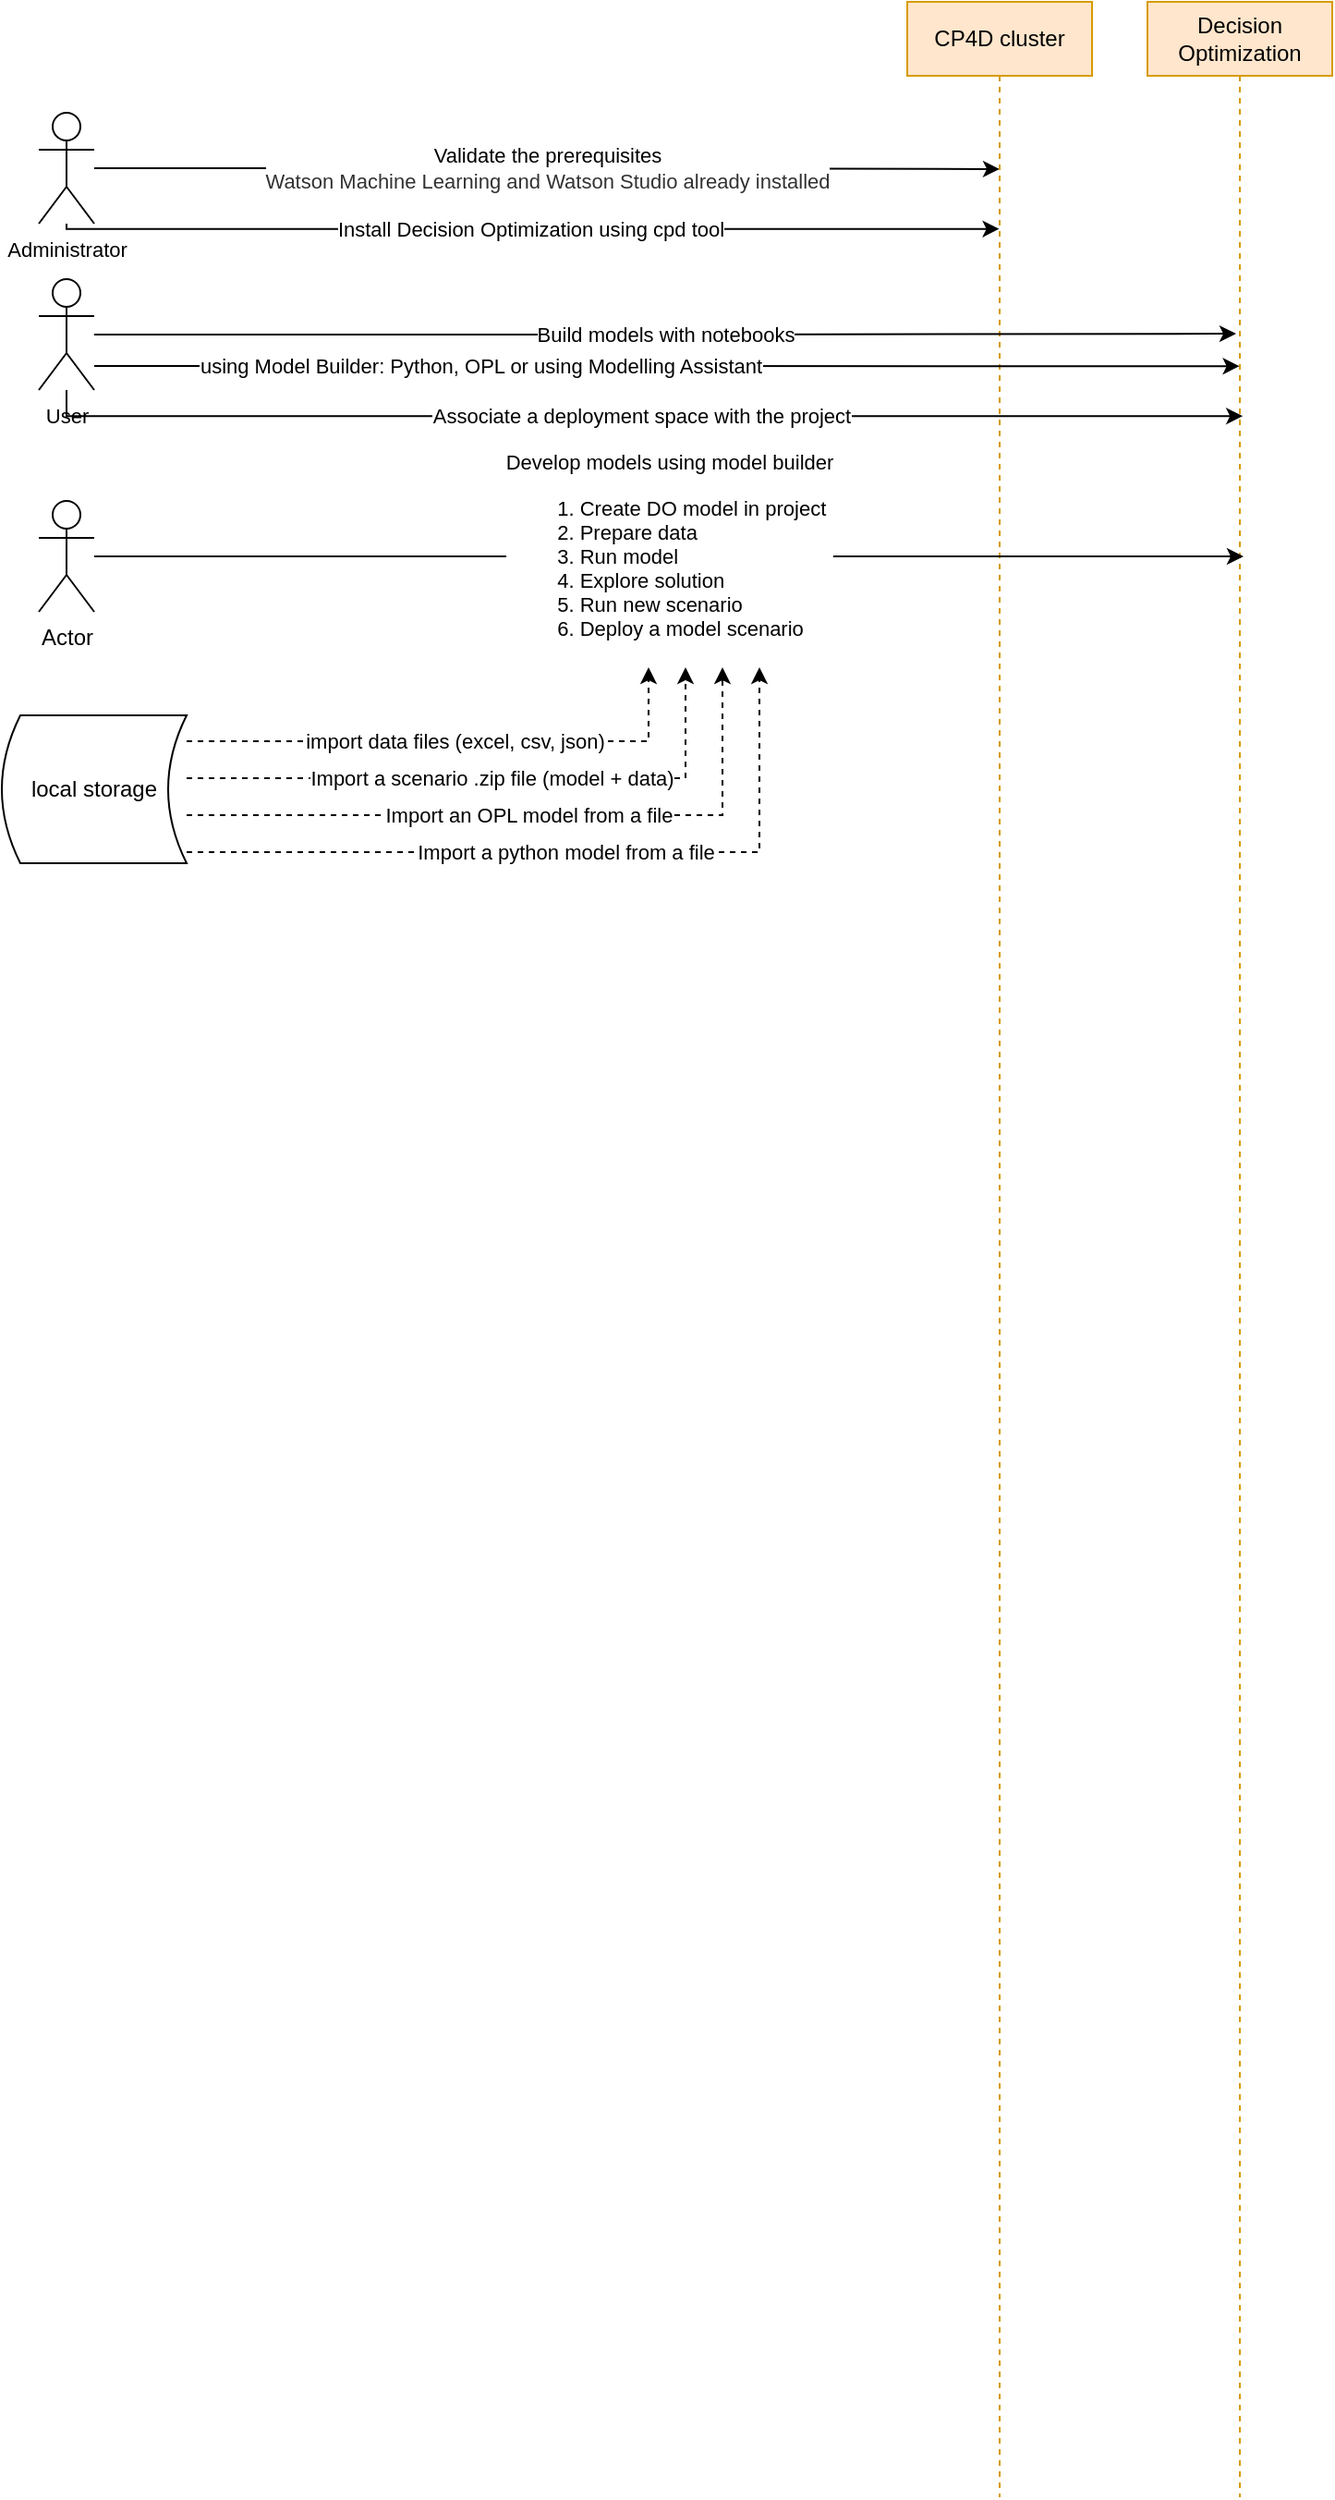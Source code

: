 <mxfile version="13.4.3" type="github">
  <diagram id="A9qVFweSYa7ZatIyQetM" name="Page-1">
    <mxGraphModel dx="-866" dy="432" grid="1" gridSize="10" guides="1" tooltips="1" connect="1" arrows="1" fold="1" page="1" pageScale="1" pageWidth="850" pageHeight="1100" math="0" shadow="0">
      <root>
        <mxCell id="0" />
        <mxCell id="1" parent="0" />
        <mxCell id="YG3Tn6ta5WFFAVIdYNT1-1" value="Decision Optimization" style="shape=umlLifeline;perimeter=lifelinePerimeter;whiteSpace=wrap;html=1;container=1;collapsible=0;recursiveResize=0;outlineConnect=0;fillColor=#ffe6cc;strokeColor=#d79b00;" vertex="1" parent="1">
          <mxGeometry x="2350" y="40" width="100" height="1350" as="geometry" />
        </mxCell>
        <mxCell id="YG3Tn6ta5WFFAVIdYNT1-4" value="&lt;font style=&quot;font-size: 11px&quot;&gt;Validate the prerequisites&lt;br&gt;&lt;font style=&quot;font-size: 11px&quot;&gt;&lt;span style=&quot;margin: 0px ; padding: 0px ; border: 0px ; vertical-align: baseline ; color: rgb(50 , 50 , 50)&quot;&gt;&lt;span class=&quot;keyword&quot; style=&quot;margin: 0px ; padding: 0px ; border: 0px ; vertical-align: baseline&quot;&gt;Watson Machine Learning&lt;/span&gt;&lt;/span&gt;&lt;span style=&quot;color: rgb(50 , 50 , 50)&quot;&gt;&amp;nbsp;and&amp;nbsp;&lt;/span&gt;&lt;span style=&quot;margin: 0px ; padding: 0px ; border: 0px ; vertical-align: baseline ; color: rgb(50 , 50 , 50)&quot;&gt;Watson Studio&lt;/span&gt;&lt;span style=&quot;color: rgb(50 , 50 , 50)&quot;&gt;&amp;nbsp;already installed&lt;/span&gt;&lt;/font&gt;&lt;/font&gt;" style="edgeStyle=orthogonalEdgeStyle;rounded=0;orthogonalLoop=1;jettySize=auto;html=1;entryX=0.5;entryY=0.067;entryDx=0;entryDy=0;entryPerimeter=0;" edge="1" parent="1" source="YG3Tn6ta5WFFAVIdYNT1-2" target="YG3Tn6ta5WFFAVIdYNT1-3">
          <mxGeometry relative="1" as="geometry" />
        </mxCell>
        <mxCell id="YG3Tn6ta5WFFAVIdYNT1-6" value="Install Decision Optimization using cpd tool" style="edgeStyle=orthogonalEdgeStyle;rounded=0;orthogonalLoop=1;jettySize=auto;html=1;entryX=0.498;entryY=0.091;entryDx=0;entryDy=0;entryPerimeter=0;" edge="1" parent="1" source="YG3Tn6ta5WFFAVIdYNT1-2" target="YG3Tn6ta5WFFAVIdYNT1-3">
          <mxGeometry relative="1" as="geometry">
            <Array as="points">
              <mxPoint x="1765" y="163" />
            </Array>
          </mxGeometry>
        </mxCell>
        <mxCell id="YG3Tn6ta5WFFAVIdYNT1-2" value="&lt;font style=&quot;font-size: 11px&quot;&gt;Administrator&lt;/font&gt;" style="shape=umlActor;verticalLabelPosition=bottom;verticalAlign=top;html=1;outlineConnect=0;" vertex="1" parent="1">
          <mxGeometry x="1750" y="100" width="30" height="60" as="geometry" />
        </mxCell>
        <mxCell id="YG3Tn6ta5WFFAVIdYNT1-3" value="CP4D cluster" style="shape=umlLifeline;perimeter=lifelinePerimeter;whiteSpace=wrap;html=1;container=1;collapsible=0;recursiveResize=0;outlineConnect=0;fillColor=#ffe6cc;strokeColor=#d79b00;" vertex="1" parent="1">
          <mxGeometry x="2220" y="40" width="100" height="1350" as="geometry" />
        </mxCell>
        <mxCell id="YG3Tn6ta5WFFAVIdYNT1-7" value="Build models with notebooks" style="edgeStyle=orthogonalEdgeStyle;rounded=0;orthogonalLoop=1;jettySize=auto;html=1;entryX=0.48;entryY=0.133;entryDx=0;entryDy=0;entryPerimeter=0;" edge="1" parent="1" source="YG3Tn6ta5WFFAVIdYNT1-5" target="YG3Tn6ta5WFFAVIdYNT1-1">
          <mxGeometry relative="1" as="geometry" />
        </mxCell>
        <mxCell id="YG3Tn6ta5WFFAVIdYNT1-8" style="edgeStyle=orthogonalEdgeStyle;rounded=0;orthogonalLoop=1;jettySize=auto;html=1;entryX=0.498;entryY=0.146;entryDx=0;entryDy=0;entryPerimeter=0;" edge="1" parent="1" source="YG3Tn6ta5WFFAVIdYNT1-5" target="YG3Tn6ta5WFFAVIdYNT1-1">
          <mxGeometry relative="1" as="geometry">
            <Array as="points">
              <mxPoint x="1920" y="237" />
              <mxPoint x="1920" y="237" />
            </Array>
          </mxGeometry>
        </mxCell>
        <mxCell id="YG3Tn6ta5WFFAVIdYNT1-9" value="using Model Builder: Python, OPL or using Modelling Assistant" style="edgeLabel;html=1;align=center;verticalAlign=middle;resizable=0;points=[];" vertex="1" connectable="0" parent="YG3Tn6ta5WFFAVIdYNT1-8">
          <mxGeometry x="-0.327" relative="1" as="geometry">
            <mxPoint as="offset" />
          </mxGeometry>
        </mxCell>
        <mxCell id="YG3Tn6ta5WFFAVIdYNT1-10" value="Associate a deployment space with the project" style="edgeStyle=orthogonalEdgeStyle;rounded=0;orthogonalLoop=1;jettySize=auto;html=1;entryX=0.516;entryY=0.166;entryDx=0;entryDy=0;entryPerimeter=0;" edge="1" parent="1" source="YG3Tn6ta5WFFAVIdYNT1-5" target="YG3Tn6ta5WFFAVIdYNT1-1">
          <mxGeometry relative="1" as="geometry">
            <Array as="points">
              <mxPoint x="1765" y="264" />
            </Array>
          </mxGeometry>
        </mxCell>
        <mxCell id="YG3Tn6ta5WFFAVIdYNT1-5" value="&lt;font style=&quot;font-size: 11px&quot;&gt;User&lt;/font&gt;" style="shape=umlActor;verticalLabelPosition=bottom;verticalAlign=top;html=1;outlineConnect=0;" vertex="1" parent="1">
          <mxGeometry x="1750" y="190" width="30" height="60" as="geometry" />
        </mxCell>
        <mxCell id="YG3Tn6ta5WFFAVIdYNT1-12" value="Develop models using model builder&lt;br&gt;&lt;ol&gt;&lt;li style=&quot;text-align: left&quot;&gt;Create DO model in project&lt;/li&gt;&lt;li style=&quot;text-align: left&quot;&gt;Prepare data&lt;/li&gt;&lt;li style=&quot;text-align: left&quot;&gt;Run model&lt;/li&gt;&lt;li style=&quot;text-align: left&quot;&gt;Explore solution&lt;/li&gt;&lt;li style=&quot;text-align: left&quot;&gt;Run new scenario&lt;/li&gt;&lt;li style=&quot;text-align: left&quot;&gt;Deploy a model scenario&lt;/li&gt;&lt;/ol&gt;" style="edgeStyle=orthogonalEdgeStyle;rounded=0;orthogonalLoop=1;jettySize=auto;html=1;" edge="1" parent="1" source="YG3Tn6ta5WFFAVIdYNT1-11">
          <mxGeometry relative="1" as="geometry">
            <mxPoint x="2402" y="340" as="targetPoint" />
            <Array as="points">
              <mxPoint x="2402" y="340" />
            </Array>
          </mxGeometry>
        </mxCell>
        <mxCell id="YG3Tn6ta5WFFAVIdYNT1-11" value="Actor" style="shape=umlActor;verticalLabelPosition=bottom;verticalAlign=top;html=1;outlineConnect=0;" vertex="1" parent="1">
          <mxGeometry x="1750" y="310" width="30" height="60" as="geometry" />
        </mxCell>
        <mxCell id="YG3Tn6ta5WFFAVIdYNT1-14" value="import data files (excel, csv, json)" style="edgeStyle=orthogonalEdgeStyle;rounded=0;orthogonalLoop=1;jettySize=auto;html=1;dashed=1;" edge="1" parent="1" source="YG3Tn6ta5WFFAVIdYNT1-13">
          <mxGeometry relative="1" as="geometry">
            <mxPoint x="2080" y="400.0" as="targetPoint" />
            <Array as="points">
              <mxPoint x="2080" y="440" />
            </Array>
          </mxGeometry>
        </mxCell>
        <mxCell id="YG3Tn6ta5WFFAVIdYNT1-15" value="Import a scenario .zip file (model + data)" style="edgeStyle=orthogonalEdgeStyle;rounded=0;orthogonalLoop=1;jettySize=auto;html=1;dashed=1;" edge="1" parent="1" source="YG3Tn6ta5WFFAVIdYNT1-13">
          <mxGeometry relative="1" as="geometry">
            <mxPoint x="2100" y="400" as="targetPoint" />
            <Array as="points">
              <mxPoint x="2100" y="460" />
              <mxPoint x="2100" y="400" />
            </Array>
          </mxGeometry>
        </mxCell>
        <mxCell id="YG3Tn6ta5WFFAVIdYNT1-16" value="Import an OPL model from a file" style="edgeStyle=orthogonalEdgeStyle;rounded=0;orthogonalLoop=1;jettySize=auto;html=1;dashed=1;" edge="1" parent="1" source="YG3Tn6ta5WFFAVIdYNT1-13">
          <mxGeometry relative="1" as="geometry">
            <mxPoint x="2120" y="400" as="targetPoint" />
            <Array as="points">
              <mxPoint x="2120" y="480" />
              <mxPoint x="2120" y="400" />
            </Array>
          </mxGeometry>
        </mxCell>
        <mxCell id="YG3Tn6ta5WFFAVIdYNT1-17" value="Import a python model from a file" style="edgeStyle=orthogonalEdgeStyle;rounded=0;orthogonalLoop=1;jettySize=auto;html=1;dashed=1;" edge="1" parent="1" source="YG3Tn6ta5WFFAVIdYNT1-13">
          <mxGeometry relative="1" as="geometry">
            <mxPoint x="2140" y="400" as="targetPoint" />
            <Array as="points">
              <mxPoint x="1780" y="500" />
              <mxPoint x="2140" y="500" />
              <mxPoint x="2140" y="400" />
            </Array>
          </mxGeometry>
        </mxCell>
        <mxCell id="YG3Tn6ta5WFFAVIdYNT1-13" value="local storage" style="shape=dataStorage;whiteSpace=wrap;html=1;" vertex="1" parent="1">
          <mxGeometry x="1730" y="426" width="100" height="80" as="geometry" />
        </mxCell>
      </root>
    </mxGraphModel>
  </diagram>
</mxfile>
